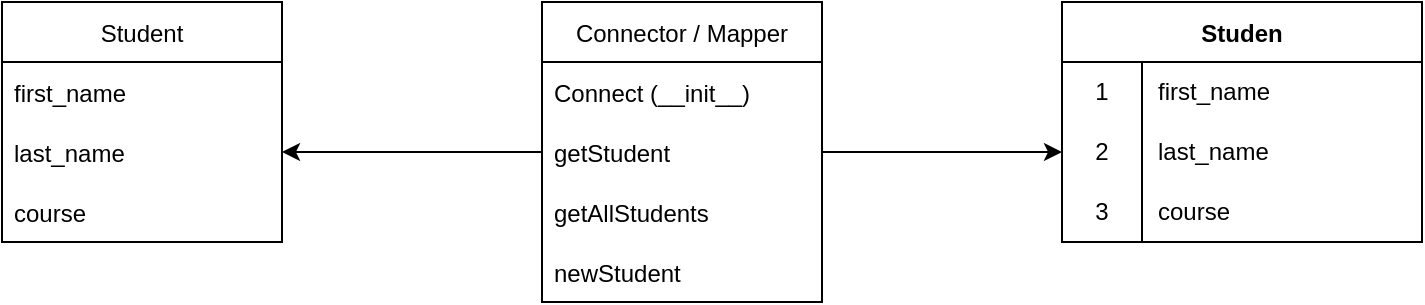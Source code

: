 <mxfile version="19.0.2" type="device"><diagram id="WlUVFP-OguWFj6oigCNG" name="Страница 1"><mxGraphModel dx="620" dy="372" grid="1" gridSize="10" guides="1" tooltips="1" connect="1" arrows="1" fold="1" page="1" pageScale="1" pageWidth="827" pageHeight="1169" math="0" shadow="0"><root><mxCell id="0"/><mxCell id="1" parent="0"/><mxCell id="KSL9WcFYXpJJYvmYvBDb-1" value="Studen" style="shape=table;startSize=30;container=1;collapsible=0;childLayout=tableLayout;fixedRows=1;rowLines=0;fontStyle=1;" vertex="1" parent="1"><mxGeometry x="570" y="40" width="180" height="120" as="geometry"/></mxCell><mxCell id="KSL9WcFYXpJJYvmYvBDb-2" value="" style="shape=tableRow;horizontal=0;startSize=0;swimlaneHead=0;swimlaneBody=0;top=0;left=0;bottom=0;right=0;collapsible=0;dropTarget=0;fillColor=none;points=[[0,0.5],[1,0.5]];portConstraint=eastwest;" vertex="1" parent="KSL9WcFYXpJJYvmYvBDb-1"><mxGeometry y="30" width="180" height="30" as="geometry"/></mxCell><mxCell id="KSL9WcFYXpJJYvmYvBDb-3" value="1" style="shape=partialRectangle;html=1;whiteSpace=wrap;connectable=0;fillColor=none;top=0;left=0;bottom=0;right=0;overflow=hidden;pointerEvents=1;" vertex="1" parent="KSL9WcFYXpJJYvmYvBDb-2"><mxGeometry width="40" height="30" as="geometry"><mxRectangle width="40" height="30" as="alternateBounds"/></mxGeometry></mxCell><mxCell id="KSL9WcFYXpJJYvmYvBDb-4" value="first_name" style="shape=partialRectangle;html=1;whiteSpace=wrap;connectable=0;fillColor=none;top=0;left=0;bottom=0;right=0;align=left;spacingLeft=6;overflow=hidden;" vertex="1" parent="KSL9WcFYXpJJYvmYvBDb-2"><mxGeometry x="40" width="140" height="30" as="geometry"><mxRectangle width="140" height="30" as="alternateBounds"/></mxGeometry></mxCell><mxCell id="KSL9WcFYXpJJYvmYvBDb-5" value="" style="shape=tableRow;horizontal=0;startSize=0;swimlaneHead=0;swimlaneBody=0;top=0;left=0;bottom=0;right=0;collapsible=0;dropTarget=0;fillColor=none;points=[[0,0.5],[1,0.5]];portConstraint=eastwest;" vertex="1" parent="KSL9WcFYXpJJYvmYvBDb-1"><mxGeometry y="60" width="180" height="30" as="geometry"/></mxCell><mxCell id="KSL9WcFYXpJJYvmYvBDb-6" value="2" style="shape=partialRectangle;html=1;whiteSpace=wrap;connectable=0;fillColor=none;top=0;left=0;bottom=0;right=0;overflow=hidden;" vertex="1" parent="KSL9WcFYXpJJYvmYvBDb-5"><mxGeometry width="40" height="30" as="geometry"><mxRectangle width="40" height="30" as="alternateBounds"/></mxGeometry></mxCell><mxCell id="KSL9WcFYXpJJYvmYvBDb-7" value="last_name" style="shape=partialRectangle;html=1;whiteSpace=wrap;connectable=0;fillColor=none;top=0;left=0;bottom=0;right=0;align=left;spacingLeft=6;overflow=hidden;" vertex="1" parent="KSL9WcFYXpJJYvmYvBDb-5"><mxGeometry x="40" width="140" height="30" as="geometry"><mxRectangle width="140" height="30" as="alternateBounds"/></mxGeometry></mxCell><mxCell id="KSL9WcFYXpJJYvmYvBDb-8" value="" style="shape=tableRow;horizontal=0;startSize=0;swimlaneHead=0;swimlaneBody=0;top=0;left=0;bottom=0;right=0;collapsible=0;dropTarget=0;fillColor=none;points=[[0,0.5],[1,0.5]];portConstraint=eastwest;" vertex="1" parent="KSL9WcFYXpJJYvmYvBDb-1"><mxGeometry y="90" width="180" height="30" as="geometry"/></mxCell><mxCell id="KSL9WcFYXpJJYvmYvBDb-9" value="3" style="shape=partialRectangle;html=1;whiteSpace=wrap;connectable=0;fillColor=none;top=0;left=0;bottom=0;right=0;overflow=hidden;" vertex="1" parent="KSL9WcFYXpJJYvmYvBDb-8"><mxGeometry width="40" height="30" as="geometry"><mxRectangle width="40" height="30" as="alternateBounds"/></mxGeometry></mxCell><mxCell id="KSL9WcFYXpJJYvmYvBDb-10" value="course" style="shape=partialRectangle;html=1;whiteSpace=wrap;connectable=0;fillColor=none;top=0;left=0;bottom=0;right=0;align=left;spacingLeft=6;overflow=hidden;" vertex="1" parent="KSL9WcFYXpJJYvmYvBDb-8"><mxGeometry x="40" width="140" height="30" as="geometry"><mxRectangle width="140" height="30" as="alternateBounds"/></mxGeometry></mxCell><mxCell id="KSL9WcFYXpJJYvmYvBDb-11" value="Student" style="swimlane;fontStyle=0;childLayout=stackLayout;horizontal=1;startSize=30;horizontalStack=0;resizeParent=1;resizeParentMax=0;resizeLast=0;collapsible=1;marginBottom=0;" vertex="1" parent="1"><mxGeometry x="40" y="40" width="140" height="120" as="geometry"/></mxCell><mxCell id="KSL9WcFYXpJJYvmYvBDb-12" value="first_name" style="text;strokeColor=none;fillColor=none;align=left;verticalAlign=middle;spacingLeft=4;spacingRight=4;overflow=hidden;points=[[0,0.5],[1,0.5]];portConstraint=eastwest;rotatable=0;" vertex="1" parent="KSL9WcFYXpJJYvmYvBDb-11"><mxGeometry y="30" width="140" height="30" as="geometry"/></mxCell><mxCell id="KSL9WcFYXpJJYvmYvBDb-13" value="last_name" style="text;strokeColor=none;fillColor=none;align=left;verticalAlign=middle;spacingLeft=4;spacingRight=4;overflow=hidden;points=[[0,0.5],[1,0.5]];portConstraint=eastwest;rotatable=0;" vertex="1" parent="KSL9WcFYXpJJYvmYvBDb-11"><mxGeometry y="60" width="140" height="30" as="geometry"/></mxCell><mxCell id="KSL9WcFYXpJJYvmYvBDb-14" value="course" style="text;strokeColor=none;fillColor=none;align=left;verticalAlign=middle;spacingLeft=4;spacingRight=4;overflow=hidden;points=[[0,0.5],[1,0.5]];portConstraint=eastwest;rotatable=0;" vertex="1" parent="KSL9WcFYXpJJYvmYvBDb-11"><mxGeometry y="90" width="140" height="30" as="geometry"/></mxCell><mxCell id="KSL9WcFYXpJJYvmYvBDb-15" value="Connector / Mapper" style="swimlane;fontStyle=0;childLayout=stackLayout;horizontal=1;startSize=30;horizontalStack=0;resizeParent=1;resizeParentMax=0;resizeLast=0;collapsible=1;marginBottom=0;" vertex="1" parent="1"><mxGeometry x="310" y="40" width="140" height="150" as="geometry"/></mxCell><mxCell id="KSL9WcFYXpJJYvmYvBDb-16" value="Connect (__init__)" style="text;strokeColor=none;fillColor=none;align=left;verticalAlign=middle;spacingLeft=4;spacingRight=4;overflow=hidden;points=[[0,0.5],[1,0.5]];portConstraint=eastwest;rotatable=0;" vertex="1" parent="KSL9WcFYXpJJYvmYvBDb-15"><mxGeometry y="30" width="140" height="30" as="geometry"/></mxCell><mxCell id="KSL9WcFYXpJJYvmYvBDb-17" value="getStudent" style="text;strokeColor=none;fillColor=none;align=left;verticalAlign=middle;spacingLeft=4;spacingRight=4;overflow=hidden;points=[[0,0.5],[1,0.5]];portConstraint=eastwest;rotatable=0;" vertex="1" parent="KSL9WcFYXpJJYvmYvBDb-15"><mxGeometry y="60" width="140" height="30" as="geometry"/></mxCell><mxCell id="KSL9WcFYXpJJYvmYvBDb-18" value="getAllStudents" style="text;strokeColor=none;fillColor=none;align=left;verticalAlign=middle;spacingLeft=4;spacingRight=4;overflow=hidden;points=[[0,0.5],[1,0.5]];portConstraint=eastwest;rotatable=0;" vertex="1" parent="KSL9WcFYXpJJYvmYvBDb-15"><mxGeometry y="90" width="140" height="30" as="geometry"/></mxCell><mxCell id="KSL9WcFYXpJJYvmYvBDb-25" value="newStudent" style="text;strokeColor=none;fillColor=none;align=left;verticalAlign=middle;spacingLeft=4;spacingRight=4;overflow=hidden;points=[[0,0.5],[1,0.5]];portConstraint=eastwest;rotatable=0;" vertex="1" parent="KSL9WcFYXpJJYvmYvBDb-15"><mxGeometry y="120" width="140" height="30" as="geometry"/></mxCell><mxCell id="KSL9WcFYXpJJYvmYvBDb-23" style="edgeStyle=orthogonalEdgeStyle;rounded=0;orthogonalLoop=1;jettySize=auto;html=1;exitX=0;exitY=0.5;exitDx=0;exitDy=0;entryX=1;entryY=0.5;entryDx=0;entryDy=0;" edge="1" parent="1" source="KSL9WcFYXpJJYvmYvBDb-17" target="KSL9WcFYXpJJYvmYvBDb-13"><mxGeometry relative="1" as="geometry"/></mxCell><mxCell id="KSL9WcFYXpJJYvmYvBDb-24" style="edgeStyle=orthogonalEdgeStyle;rounded=0;orthogonalLoop=1;jettySize=auto;html=1;exitX=1;exitY=0.5;exitDx=0;exitDy=0;entryX=0;entryY=0.5;entryDx=0;entryDy=0;" edge="1" parent="1" source="KSL9WcFYXpJJYvmYvBDb-17" target="KSL9WcFYXpJJYvmYvBDb-5"><mxGeometry relative="1" as="geometry"/></mxCell></root></mxGraphModel></diagram></mxfile>
